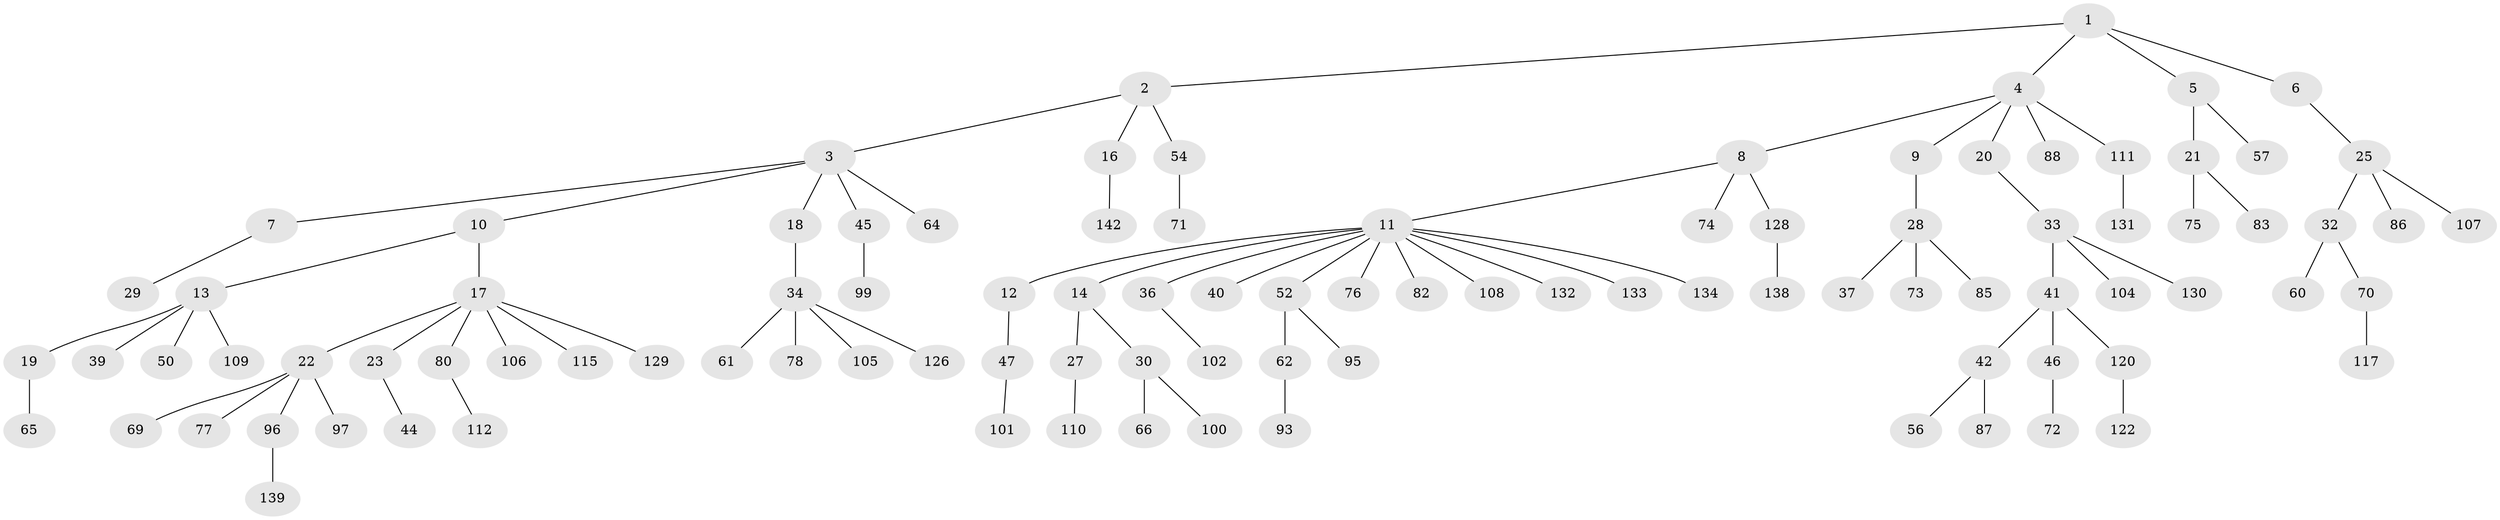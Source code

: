 // Generated by graph-tools (version 1.1) at 2025/24/03/03/25 07:24:06]
// undirected, 100 vertices, 99 edges
graph export_dot {
graph [start="1"]
  node [color=gray90,style=filled];
  1;
  2;
  3 [super="+53"];
  4 [super="+26"];
  5 [super="+58"];
  6 [super="+49"];
  7;
  8 [super="+59"];
  9;
  10;
  11 [super="+15"];
  12;
  13 [super="+31"];
  14;
  16 [super="+136"];
  17 [super="+90"];
  18 [super="+103"];
  19 [super="+35"];
  20;
  21 [super="+68"];
  22 [super="+48"];
  23 [super="+24"];
  25 [super="+79"];
  27 [super="+84"];
  28 [super="+51"];
  29 [super="+63"];
  30 [super="+124"];
  32 [super="+81"];
  33 [super="+89"];
  34 [super="+38"];
  36 [super="+55"];
  37;
  39;
  40;
  41;
  42 [super="+43"];
  44;
  45;
  46 [super="+123"];
  47 [super="+140"];
  50;
  52;
  54 [super="+113"];
  56 [super="+91"];
  57;
  60;
  61 [super="+94"];
  62 [super="+67"];
  64 [super="+92"];
  65;
  66;
  69;
  70;
  71;
  72;
  73;
  74 [super="+118"];
  75;
  76;
  77 [super="+127"];
  78 [super="+119"];
  80 [super="+98"];
  82;
  83;
  85;
  86;
  87;
  88;
  93 [super="+114"];
  95;
  96 [super="+116"];
  97;
  99;
  100;
  101;
  102;
  104;
  105;
  106 [super="+137"];
  107;
  108 [super="+121"];
  109 [super="+125"];
  110;
  111;
  112;
  115 [super="+135"];
  117;
  120;
  122;
  126;
  128;
  129;
  130;
  131;
  132;
  133;
  134;
  138;
  139 [super="+141"];
  142;
  1 -- 2;
  1 -- 4;
  1 -- 5;
  1 -- 6;
  2 -- 3;
  2 -- 16;
  2 -- 54;
  3 -- 7;
  3 -- 10;
  3 -- 18;
  3 -- 45;
  3 -- 64;
  4 -- 8;
  4 -- 9;
  4 -- 20;
  4 -- 111;
  4 -- 88;
  5 -- 21;
  5 -- 57;
  6 -- 25;
  7 -- 29;
  8 -- 11;
  8 -- 74;
  8 -- 128;
  9 -- 28;
  10 -- 13;
  10 -- 17;
  11 -- 12;
  11 -- 14;
  11 -- 36;
  11 -- 52;
  11 -- 76;
  11 -- 82;
  11 -- 132;
  11 -- 133;
  11 -- 134;
  11 -- 40;
  11 -- 108;
  12 -- 47;
  13 -- 19;
  13 -- 39;
  13 -- 109;
  13 -- 50;
  14 -- 27;
  14 -- 30;
  16 -- 142;
  17 -- 22;
  17 -- 23;
  17 -- 80;
  17 -- 106;
  17 -- 115;
  17 -- 129;
  18 -- 34;
  19 -- 65;
  20 -- 33;
  21 -- 75;
  21 -- 83;
  22 -- 77;
  22 -- 96;
  22 -- 97;
  22 -- 69;
  23 -- 44;
  25 -- 32;
  25 -- 107;
  25 -- 86;
  27 -- 110;
  28 -- 37;
  28 -- 85;
  28 -- 73;
  30 -- 66;
  30 -- 100;
  32 -- 60;
  32 -- 70;
  33 -- 41;
  33 -- 104;
  33 -- 130;
  34 -- 61;
  34 -- 105;
  34 -- 126;
  34 -- 78;
  36 -- 102;
  41 -- 42;
  41 -- 46;
  41 -- 120;
  42 -- 56;
  42 -- 87;
  45 -- 99;
  46 -- 72;
  47 -- 101;
  52 -- 62;
  52 -- 95;
  54 -- 71;
  62 -- 93;
  70 -- 117;
  80 -- 112;
  96 -- 139;
  111 -- 131;
  120 -- 122;
  128 -- 138;
}
